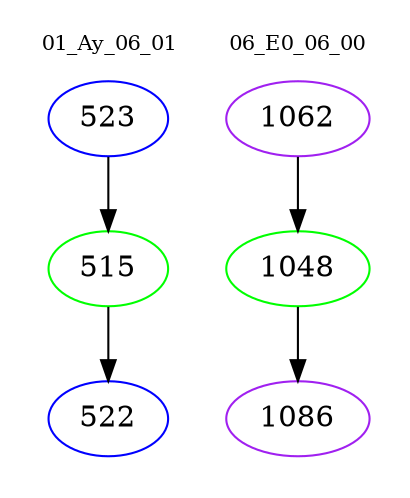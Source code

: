 digraph{
subgraph cluster_0 {
color = white
label = "01_Ay_06_01";
fontsize=10;
T0_523 [label="523", color="blue"]
T0_523 -> T0_515 [color="black"]
T0_515 [label="515", color="green"]
T0_515 -> T0_522 [color="black"]
T0_522 [label="522", color="blue"]
}
subgraph cluster_1 {
color = white
label = "06_E0_06_00";
fontsize=10;
T1_1062 [label="1062", color="purple"]
T1_1062 -> T1_1048 [color="black"]
T1_1048 [label="1048", color="green"]
T1_1048 -> T1_1086 [color="black"]
T1_1086 [label="1086", color="purple"]
}
}

